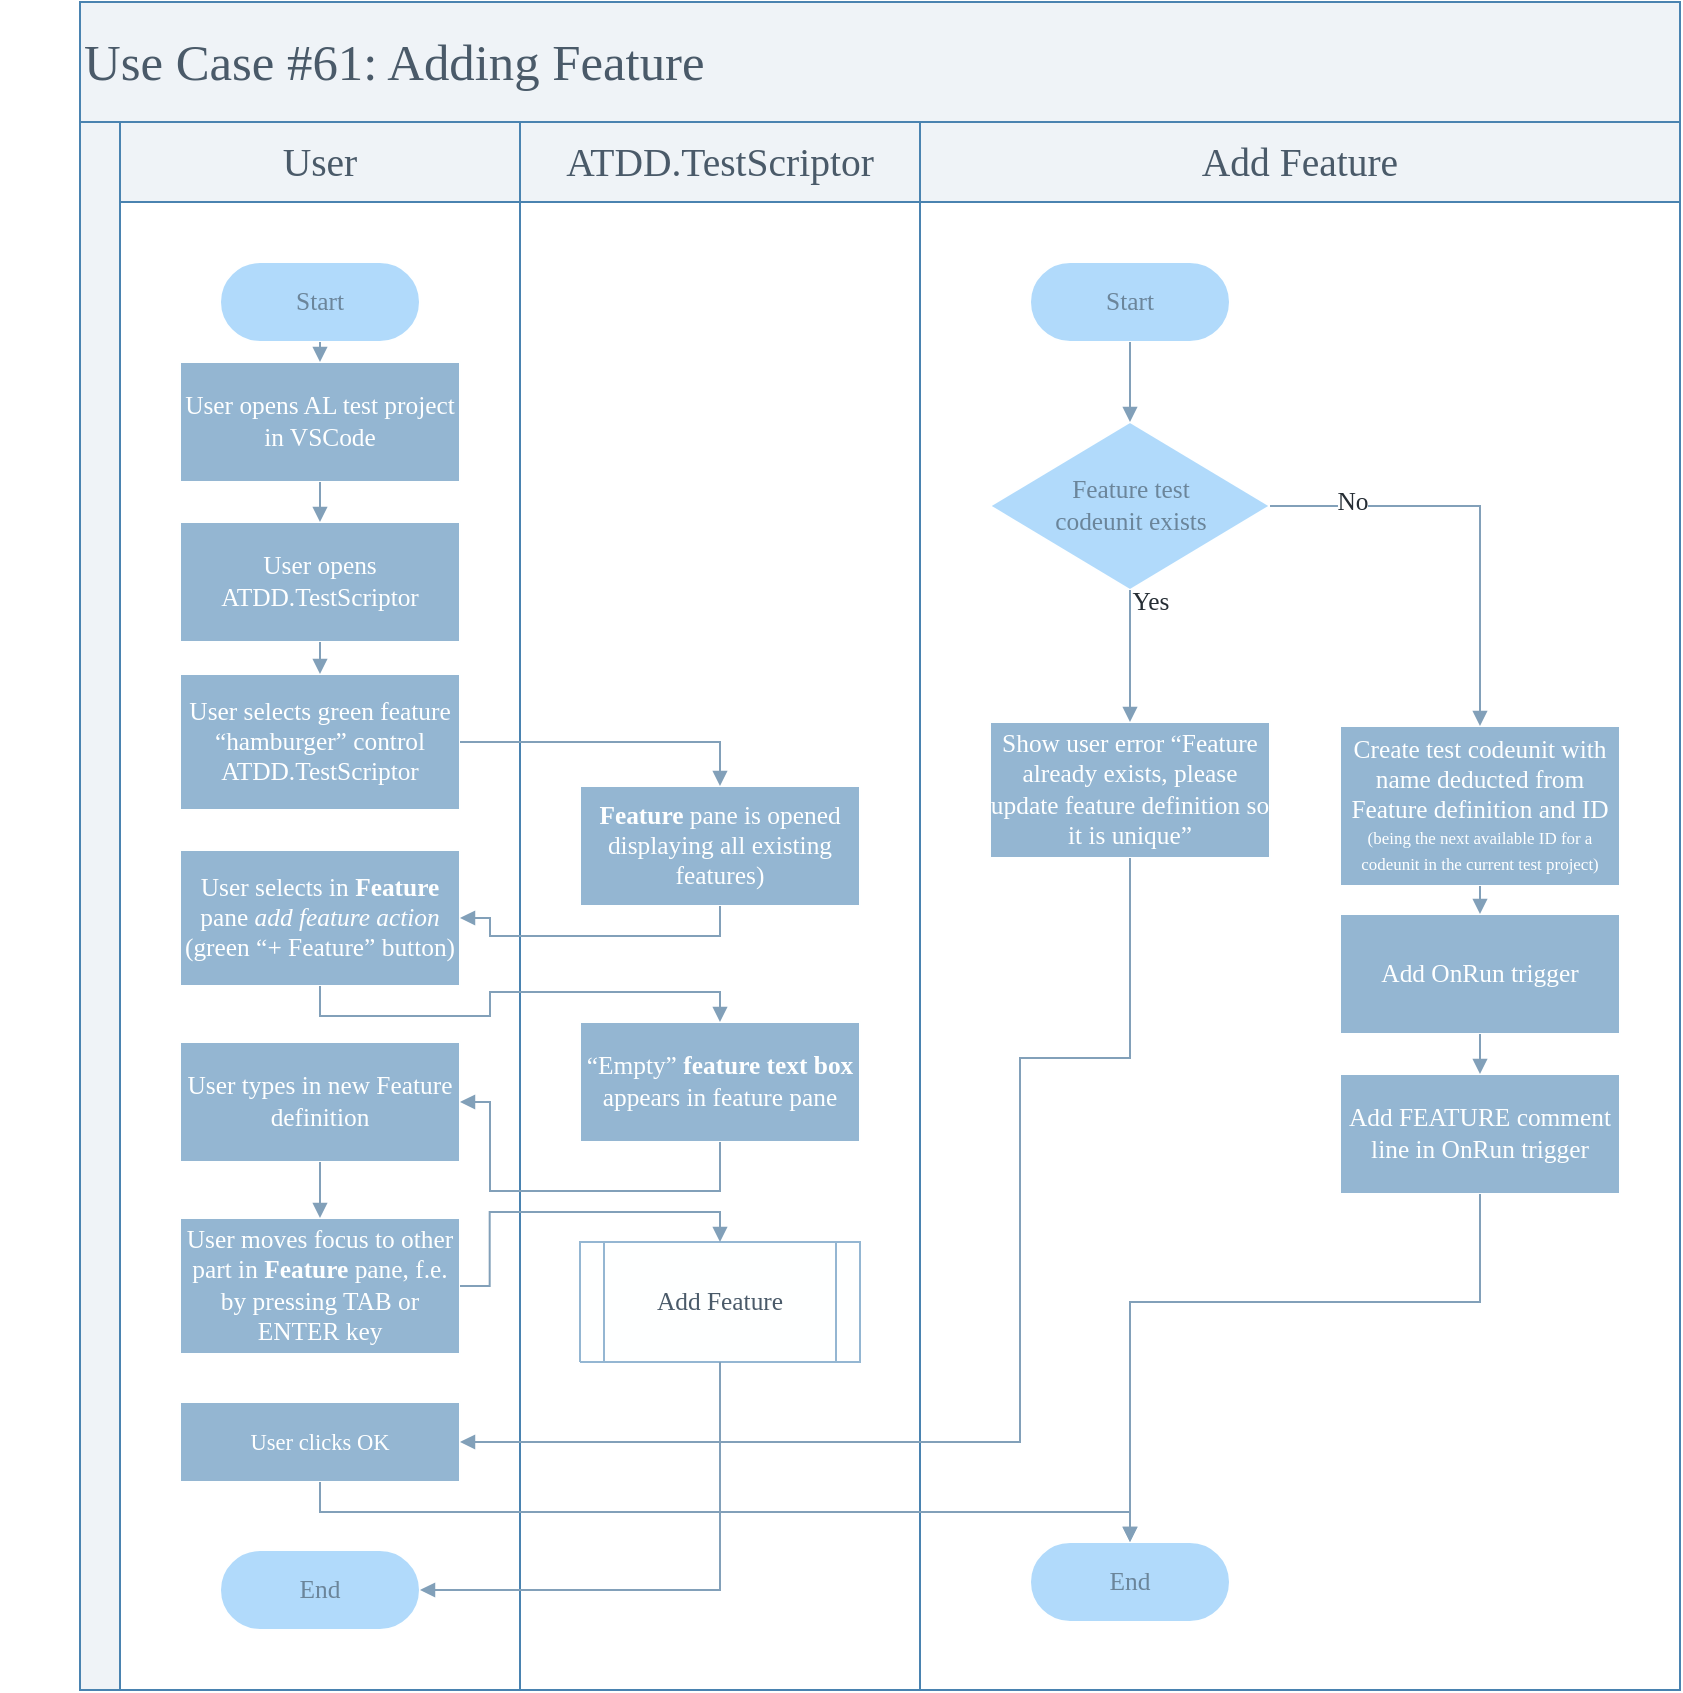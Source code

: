 <mxfile version="20.2.3" type="device"><diagram name="Page-1" id="Page-1"><mxGraphModel dx="1422" dy="865" grid="1" gridSize="10" guides="1" tooltips="1" connect="1" arrows="1" fold="1" page="1" pageScale="1" pageWidth="827" pageHeight="1169" math="0" shadow="0"><root><mxCell id="0"/><mxCell id="1" value="Flowchart" parent="0"/><mxCell id="6tqjxTcz27njOFCvOFQv-57" style="vsdxID=4;fillColor=none;gradientColor=none;strokeColor=none;points=[[0,0.94,0],[0,0.88,0],[0,0.81,0],[0,0.75,0],[0,0.69,0],[0,0.63,0],[0,0.56,0],[0,0.5,0],[0,0.44,0],[0,0.38,0],[0,0.31,0],[0,0.25,0],[0,0.19,0],[0,0.13,0],[0,0.06,0],[1,0.94,0],[1,0.88,0],[1,0.81,0],[1,0.75,0],[1,0.69,0],[1,0.63,0],[1,0.56,0],[1,0.5,0],[1,0.44,0],[1,0.38,0],[1,0.31,0],[1,0.25,0],[1,0.19,0],[1,0.13,0],[1,0.06,0]];labelBackgroundColor=none;rounded=0;html=1;whiteSpace=wrap;" vertex="1" parent="1"><mxGeometry x="60" y="50" width="800" height="844" as="geometry"/></mxCell><mxCell id="6tqjxTcz27njOFCvOFQv-58" style="vsdxID=5;fillColor=#eff3f7;gradientColor=none;fillOpacity=0;shape=stencil(nZBLDoAgDERP0z3SIyjew0SURgSD+Lu9kMZoXLhwN9O+tukAlrNpJg1SzDH4QW/URgNYgZTkjA4UkwJUgGXng+6DX1zLfmoymdXo17xh5zmRJ6Q42BWCfc2oJfdAr+Yv+AP9Cb7OJ3H/2JG1HNGz/84klThPVCc=);strokeColor=#4a83b0;points=[[0.06,1,0],[0.13,1,0],[0.19,1,0],[0.25,1,0],[0.31,1,0],[0.37,1,0],[0.44,1,0],[0.5,1,0],[0.56,1,0],[0.63,1,0],[0.69,1,0],[0.75,1,0],[0.81,1,0],[0.88,1,0],[0.94,1,0],[0.06,0,0],[0.13,0,0],[0.19,0,0],[0.25,0,0],[0.31,0,0],[0.37,0,0],[0.44,0,0],[0.5,0,0],[0.56,0,0],[0.63,0,0],[0.69,0,0],[0.75,0,0],[0.81,0,0],[0.88,0,0],[0.94,0,0]];labelBackgroundColor=none;rounded=0;html=1;whiteSpace=wrap;" vertex="1" parent="6tqjxTcz27njOFCvOFQv-57"><mxGeometry width="800" height="844" as="geometry"/></mxCell><mxCell id="6tqjxTcz27njOFCvOFQv-59" value="&lt;div style=&quot;font-size: 1px&quot;&gt;&lt;font style=&quot;font-size:25.4px;font-family:Calibri;color:#4a5a69;direction:ltr;letter-spacing:0px;line-height:120%;opacity:1&quot;&gt; Use Case #61: Adding Feature&lt;br/&gt;&lt;/font&gt;&lt;/div&gt;" style="verticalAlign=middle;align=left;vsdxID=6;fillColor=#eff3f7;gradientColor=none;shape=stencil(nZBLDoAgDERP0z3SIyjew0SURgSD+Lu9kMZoXLhwN9O+tukAlrNpJg1SzDH4QW/URgNYgZTkjA4UkwJUgGXng+6DX1zLfmoymdXo17xh5zmRJ6Q42BWCfc2oJfdAr+Yv+AP9Cb7OJ3H/2JG1HNGz/84klThPVCc=);strokeColor=#4a83b0;points=[[0.06,1,0],[0.13,1,0],[0.19,1,0],[0.25,1,0],[0.31,1,0],[0.37,1,0],[0.44,1,0],[0.5,1,0],[0.56,1,0],[0.63,1,0],[0.69,1,0],[0.75,1,0],[0.81,1,0],[0.88,1,0],[0.94,1,0],[0.06,0,0],[0.13,0,0],[0.19,0,0],[0.25,0,0],[0.31,0,0],[0.37,0,0],[0.44,0,0],[0.5,0,0],[0.56,0,0],[0.63,0,0],[0.69,0,0],[0.75,0,0],[0.81,0,0],[0.88,0,0],[0.94,0,0]];labelBackgroundColor=none;rounded=0;html=1;whiteSpace=wrap;" vertex="1" parent="6tqjxTcz27njOFCvOFQv-57"><mxGeometry width="800" height="60" as="geometry"/></mxCell><mxCell id="6tqjxTcz27njOFCvOFQv-60" style="vsdxID=7;fillColor=#b1dafb;gradientColor=none;fillOpacity=0;shape=stencil(nZBLDoAgDERP0z3SIyjew0SURgSD+Lu9kMZoXLhwN9N5bdMClrNpJg1SzDH4QW/URgNYgZTkjA4UkwJUgGXng+6DX1zLfmoymdXo1zxh5z6RO6Q42BWCfc2oJfdAr/AX/IH+BF/rk7hv7MjaZ/L+RirxJ1Gd);strokeColor=#feffff;points=[];labelBackgroundColor=none;rounded=0;html=1;whiteSpace=wrap;" vertex="1" parent="1"><mxGeometry x="80" y="110" width="780" height="784" as="geometry"/></mxCell><mxCell id="6tqjxTcz27njOFCvOFQv-61" style="vsdxID=1;fillColor=none;gradientColor=none;strokeColor=none;points=[];labelBackgroundColor=none;rounded=0;html=1;whiteSpace=wrap;" vertex="1" parent="1"><mxGeometry x="80" y="110" width="740" height="784" as="geometry"/></mxCell><mxCell id="6tqjxTcz27njOFCvOFQv-62" style="vsdxID=2;fillColor=#eff3f7;gradientColor=none;fillOpacity=0;shape=stencil(nZBLDoAgDERP0z3SIyjew0SURgSD+Lu9kMZoXLhwN9O+tukAlrNpJg1SzDH4QW/URgNYgZTkjA4UkwJUgGXng+6DX1zLfmoymdXo17xh5zmRJ6Q42BWCfc2oJfdAr+Yv+AP9Cb7OJ3H/2JG1HNGz/84klThPVCc=);strokeColor=#4a83b0;points=[];labelBackgroundColor=none;rounded=0;html=1;whiteSpace=wrap;" vertex="1" parent="6tqjxTcz27njOFCvOFQv-61"><mxGeometry width="200" height="784" as="geometry"/></mxCell><mxCell id="6tqjxTcz27njOFCvOFQv-63" value="&lt;div style=&quot;font-size: 1px&quot;&gt;&lt;font style=&quot;font-size:19.76px;font-family:Calibri;color:#4a5a69;direction:ltr;letter-spacing:0px;line-height:120%;opacity:1&quot;&gt;User&lt;br/&gt;&lt;/font&gt;&lt;/div&gt;" style="verticalAlign=middle;align=center;vsdxID=3;fillColor=#eff3f7;gradientColor=none;shape=stencil(nZBLDoAgDERP0z3SIyjew0SURgSD+Lu9kMZoXLhwN9O+tukAlrNpJg1SzDH4QW/URgNYgZTkjA4UkwJUgGXng+6DX1zLfmoymdXo17xh5zmRJ6Q42BWCfc2oJfdAr+Yv+AP9Cb7OJ3H/2JG1HNGz/84klThPVCc=);strokeColor=#4a83b0;points=[];labelBackgroundColor=none;rounded=0;html=1;whiteSpace=wrap;" vertex="1" parent="6tqjxTcz27njOFCvOFQv-61"><mxGeometry width="200" height="40" as="geometry"/></mxCell><mxCell id="6tqjxTcz27njOFCvOFQv-64" style="vsdxID=9;fillColor=none;gradientColor=none;strokeColor=none;points=[];labelBackgroundColor=none;rounded=0;html=1;whiteSpace=wrap;" vertex="1" parent="6tqjxTcz27njOFCvOFQv-61"><mxGeometry x="-60" width="800" height="744" as="geometry"/></mxCell><mxCell id="6tqjxTcz27njOFCvOFQv-65" value="&lt;div style=&quot;font-size: 1px&quot;&gt;&lt;/div&gt;" style="verticalAlign=middle;align=center;vsdxID=10;rotation=90;fillColor=none;gradientColor=none;fillOpacity=0;strokeColor=none;spacingTop=-1;spacingBottom=-1;spacingLeft=-1;spacingRight=-1;points=[];labelBackgroundColor=none;rounded=0;html=1;whiteSpace=wrap;" vertex="1" parent="6tqjxTcz27njOFCvOFQv-64"><mxGeometry x="28" y="-28" width="744" height="800" as="geometry"/></mxCell><mxCell id="6tqjxTcz27njOFCvOFQv-66" value="&lt;div style=&quot;font-size: 1px&quot;&gt;&lt;font style=&quot;font-size:19.76px;font-family:Calibri;color:#6b859a;direction:ltr;letter-spacing:0px;line-height:120%;opacity:1&quot;&gt; &lt;br/&gt;&lt;/font&gt;&lt;/div&gt;" style="verticalAlign=middle;align=left;vsdxID=11;rotation=270;fillColor=#eff3f7;gradientColor=none;shape=stencil(nZBLDoAgDERP0z3SIyjew0SURgSD+Lu9kMZoXLhwN9O+tukAlrNpJg1SzDH4QW/URgNYgZTkjA4UkwJUgGXng+6DX1zLfmoymdXo17xh5zmRJ6Q42BWCfc2oJfdAr+Yv+AP9Cb7OJ3H/2JG1HNGz/84klThPVCc=);strokeColor=#4a83b0;spacingTop=-1;spacingBottom=-1;spacingLeft=-1;spacingRight=-1;points=[];labelBackgroundColor=none;rounded=0;html=1;whiteSpace=wrap;" vertex="1" parent="6tqjxTcz27njOFCvOFQv-64"><mxGeometry x="-342" y="382" width="784" height="20" as="geometry"/></mxCell><mxCell id="6tqjxTcz27njOFCvOFQv-67" style="vsdxID=14;fillColor=none;gradientColor=none;strokeColor=none;points=[];labelBackgroundColor=none;rounded=0;html=1;whiteSpace=wrap;" vertex="1" parent="1"><mxGeometry x="280" y="110" width="200" height="784" as="geometry"/></mxCell><mxCell id="6tqjxTcz27njOFCvOFQv-68" style="vsdxID=15;fillColor=#eff3f7;gradientColor=none;fillOpacity=0;shape=stencil(nZBLDoAgDERP0z3SIyjew0SURgSD+Lu9kMZoXLhwN9O+tukAlrNpJg1SzDH4QW/URgNYgZTkjA4UkwJUgGXng+6DX1zLfmoymdXo17xh5zmRJ6Q42BWCfc2oJfdAr+Yv+AP9Cb7OJ3H/2JG1HNGz/84klThPVCc=);strokeColor=#4a83b0;points=[];labelBackgroundColor=none;rounded=0;html=1;whiteSpace=wrap;" vertex="1" parent="6tqjxTcz27njOFCvOFQv-67"><mxGeometry width="200" height="784" as="geometry"/></mxCell><mxCell id="6tqjxTcz27njOFCvOFQv-69" value="&lt;div style=&quot;font-size: 1px&quot;&gt;&lt;font style=&quot;font-size:19.76px;font-family:Calibri;color:#4a5a69;direction:ltr;letter-spacing:0px;line-height:120%;opacity:1&quot;&gt;ATDD.TestScriptor&lt;br/&gt;&lt;/font&gt;&lt;/div&gt;" style="verticalAlign=middle;align=center;vsdxID=16;fillColor=#eff3f7;gradientColor=none;shape=stencil(nZBLDoAgDERP0z3SIyjew0SURgSD+Lu9kMZoXLhwN9O+tukAlrNpJg1SzDH4QW/URgNYgZTkjA4UkwJUgGXng+6DX1zLfmoymdXo17xh5zmRJ6Q42BWCfc2oJfdAr+Yv+AP9Cb7OJ3H/2JG1HNGz/84klThPVCc=);strokeColor=#4a83b0;points=[];labelBackgroundColor=none;rounded=0;html=1;whiteSpace=wrap;" vertex="1" parent="6tqjxTcz27njOFCvOFQv-67"><mxGeometry width="200" height="40" as="geometry"/></mxCell><mxCell id="6tqjxTcz27njOFCvOFQv-70" style="vsdxID=54;fillColor=none;gradientColor=none;strokeColor=none;points=[];labelBackgroundColor=none;rounded=0;html=1;whiteSpace=wrap;" vertex="1" parent="1"><mxGeometry x="480" y="110" width="380" height="784" as="geometry"/></mxCell><mxCell id="6tqjxTcz27njOFCvOFQv-71" style="vsdxID=55;fillColor=#eff3f7;gradientColor=none;fillOpacity=0;shape=stencil(nZBLDoAgDERP0z3SIyjew0SURgSD+Lu9kMZoXLhwN9O+tukAlrNpJg1SzDH4QW/URgNYgZTkjA4UkwJUgGXng+6DX1zLfmoymdXo17xh5zmRJ6Q42BWCfc2oJfdAr+Yv+AP9Cb7OJ3H/2JG1HNGz/84klThPVCc=);strokeColor=#4a83b0;points=[];labelBackgroundColor=none;rounded=0;html=1;whiteSpace=wrap;" vertex="1" parent="6tqjxTcz27njOFCvOFQv-70"><mxGeometry width="380" height="784" as="geometry"/></mxCell><mxCell id="6tqjxTcz27njOFCvOFQv-72" value="&lt;div style=&quot;font-size: 1px&quot;&gt;&lt;font style=&quot;font-size:19.76px;font-family:Calibri;color:#4a5a69;direction:ltr;letter-spacing:0px;line-height:120%;opacity:1&quot;&gt;Add Feature&lt;br/&gt;&lt;/font&gt;&lt;/div&gt;" style="verticalAlign=middle;align=center;vsdxID=56;fillColor=#eff3f7;gradientColor=none;shape=stencil(nZBLDoAgDERP0z3SIyjew0SURgSD+Lu9kMZoXLhwN9O+tukAlrNpJg1SzDH4QW/URgNYgZTkjA4UkwJUgGXng+6DX1zLfmoymdXo17xh5zmRJ6Q42BWCfc2oJfdAr+Yv+AP9Cb7OJ3H/2JG1HNGz/84klThPVCc=);strokeColor=#4a83b0;points=[];labelBackgroundColor=none;rounded=0;html=1;whiteSpace=wrap;" vertex="1" parent="6tqjxTcz27njOFCvOFQv-70"><mxGeometry width="380" height="40" as="geometry"/></mxCell><mxCell id="6tqjxTcz27njOFCvOFQv-73" style="vsdxID=8;fillColor=#b1dafb;gradientColor=none;shape=stencil(nZBLDoAgDERP0z3SIyDew0QUooJB/N1eSGM0LFywm2lf23QAxarbRQFna/BuVIfpggasgXNjtfImRAUoAUXvvBq822xHfmkTmdTs9rThpDmWJji7yFWMfEPoZOwHfZpF8A9aCGbno3h/jCYPIJYoPJQ3);strokeColor=#feffff;points=[];labelBackgroundColor=none;rounded=0;html=1;whiteSpace=wrap;" vertex="1" parent="1"><mxGeometry x="60" y="150" width="800" height="744" as="geometry"/></mxCell><UserObject label="&lt;div style=&quot;font-size: 1px&quot;&gt;&lt;font style=&quot;font-size:12.7px;font-family:Calibri;color:#6b859a;direction:ltr;letter-spacing:0px;line-height:120%;opacity:1&quot;&gt;Start&lt;br/&gt;&lt;/font&gt;&lt;/div&gt;" Function="User" id="6tqjxTcz27njOFCvOFQv-74"><mxCell style="verticalAlign=middle;align=center;vsdxID=12;fillColor=#b1dafb;gradientColor=none;shape=stencil(tVLLDsIgEPwajiQIMfFe638Qu22JCM2Ctv69kK0Rm9qDibeZndkXC1NV6PUATIoQ0V9gNE3smToyKY3rAU1MiKmaqar1CB36m2uIDzo7M7r6e64wUZ4UOUWKB9GdIH4irzWu8B42vRrPScNFXZzN+5mvl3qJXE8mcPRRR+Pdh2Y1dsBTE95a3c0TkBRGgKEIb6wg1/r+ssCXd/vLCgm8z9caa+n6pb48dwrRV1H1Ew==);strokeColor=#feffff;spacingTop=-1;spacingBottom=-1;spacingLeft=-1;spacingRight=-1;points=[[0.5,1,0],[0.5,0,0],[0,0.5,0],[1,0.5,0]];labelBackgroundColor=none;rounded=0;html=1;whiteSpace=wrap;" vertex="1" parent="1"><mxGeometry x="130" y="180" width="100" height="40" as="geometry"/></mxCell></UserObject><UserObject label="&lt;div style=&quot;font-size: 1px&quot;&gt;&lt;font style=&quot;font-size:12.7px;font-family:Calibri;color:#6b859a;direction:ltr;letter-spacing:0px;line-height:120%;opacity:1&quot;&gt;End&lt;br/&gt;&lt;/font&gt;&lt;/div&gt;" Function="User" id="6tqjxTcz27njOFCvOFQv-75"><mxCell style="verticalAlign=middle;align=center;vsdxID=13;fillColor=#b1dafb;gradientColor=none;shape=stencil(tVLLDsIgEPwajiQIMfFe638Qu22JCM2Ctv69kK0Rm9qDibeZndkXC1NV6PUATIoQ0V9gNE3smToyKY3rAU1MiKmaqar1CB36m2uIDzo7M7r6e64wUZ4UOUWKB9GdIH4irzWu8B42vRrPScNFXZzN+5mvl3qJXE8mcPRRR+Pdh2Y1dsBTE95a3c0TkBRGgKEIb6wg1/r+ssCXd/vLCgm8z9caa+n6pb48dwrRV1H1Ew==);strokeColor=#feffff;spacingTop=-1;spacingBottom=-1;spacingLeft=-1;spacingRight=-1;points=[[0.5,1,0],[0.5,0,0],[0,0.5,0],[1,0.5,0]];labelBackgroundColor=none;rounded=0;html=1;whiteSpace=wrap;" vertex="1" parent="1"><mxGeometry x="130" y="824" width="100" height="40" as="geometry"/></mxCell></UserObject><UserObject label="&lt;div style=&quot;font-size: 1px&quot;&gt;&lt;font style=&quot;font-size:12.7px;font-family:Calibri;color:#feffff;direction:ltr;letter-spacing:0px;line-height:120%;opacity:1&quot;&gt;User opens AL test project in VSCode&lt;br/&gt;&lt;/font&gt;&lt;/div&gt;" Function="User" id="6tqjxTcz27njOFCvOFQv-76"><mxCell style="verticalAlign=middle;align=center;vsdxID=18;fillColor=#94b6d2;gradientColor=none;shape=stencil(nZBLDoAgDERP0z3SIyjew0SURgSD+Lu9kMZoXLhwN9O+tukAlrNpJg1SzDH4QW/URgNYgZTkjA4UkwJUgGXng+6DX1zLfmoymdXo17xh5zmRJ6Q42BWCfc2oJfdAr+Yv+AP9Cb7OJ3H/2JG1HNGz/84klThPVCc=);strokeColor=#feffff;spacingTop=-1;spacingBottom=-1;spacingLeft=-1;spacingRight=-1;points=[[0,0.5,0],[1,0.5,0],[0.5,1,0],[0.5,0,0]];labelBackgroundColor=none;rounded=0;html=1;whiteSpace=wrap;" vertex="1" parent="1"><mxGeometry x="110" y="230" width="140" height="60" as="geometry"/></mxCell></UserObject><UserObject label="&lt;div style=&quot;font-size: 1px&quot;&gt;&lt;font style=&quot;font-size:12.7px;font-family:Calibri;color:#feffff;direction:ltr;letter-spacing:0px;line-height:120%;opacity:1&quot;&gt;User opens ATDD.TestScriptor&lt;/font&gt;&lt;font style=&quot;font-size:12.7px;font-family:Themed;color:#feffff;direction:ltr;letter-spacing:0px;line-height:120%;opacity:1&quot;&gt;&lt;br/&gt;&lt;/font&gt;&lt;/div&gt;" Function="User" id="6tqjxTcz27njOFCvOFQv-77"><mxCell style="verticalAlign=middle;align=center;vsdxID=20;fillColor=#94b6d2;gradientColor=none;shape=stencil(nZBLDoAgDERP0z3SIyjew0SURgSD+Lu9kMZoXLhwN9O+tukAlrNpJg1SzDH4QW/URgNYgZTkjA4UkwJUgGXng+6DX1zLfmoymdXo17xh5zmRJ6Q42BWCfc2oJfdAr+Yv+AP9Cb7OJ3H/2JG1HNGz/84klThPVCc=);strokeColor=#feffff;spacingTop=-1;spacingBottom=-1;spacingLeft=-1;spacingRight=-1;points=[[0,0.5,0],[1,0.5,0],[0.5,1,0],[0.5,0,0]];labelBackgroundColor=none;rounded=0;html=1;whiteSpace=wrap;" vertex="1" parent="1"><mxGeometry x="110" y="310" width="140" height="60" as="geometry"/></mxCell></UserObject><UserObject label="&lt;div style=&quot;font-size: 1px&quot;&gt;&lt;font style=&quot;font-size:12.7px;font-family:Calibri;color:#feffff;direction:ltr;letter-spacing:0px;line-height:120%;opacity:1&quot;&gt;User selects green feature “hamburger” control ATDD.TestScriptor&lt;br/&gt;&lt;/font&gt;&lt;/div&gt;" Function="User" id="6tqjxTcz27njOFCvOFQv-78"><mxCell style="verticalAlign=middle;align=center;vsdxID=22;fillColor=#94b6d2;gradientColor=none;shape=stencil(nZBLDoAgDERP0z3SIyjew0SURgSD+Lu9kMZoXLhwN9O+tukAlrNpJg1SzDH4QW/URgNYgZTkjA4UkwJUgGXng+6DX1zLfmoymdXo17xh5zmRJ6Q42BWCfc2oJfdAr+Yv+AP9Cb7OJ3H/2JG1HNGz/84klThPVCc=);strokeColor=#feffff;spacingTop=-1;spacingBottom=-1;spacingLeft=-1;spacingRight=-1;points=[[1,0.5,0],[0.5,0.5,0],[0.5,0,0]];labelBackgroundColor=none;rounded=0;html=1;whiteSpace=wrap;" vertex="1" parent="1"><mxGeometry x="110" y="386" width="140" height="68" as="geometry"/></mxCell></UserObject><UserObject label="&lt;div style=&quot;font-size: 1px&quot;&gt;&lt;font style=&quot;font-size:12.7px;font-family:Calibri;color:#feffff;direction:ltr;letter-spacing:0px;line-height:120%;opacity:1&quot;&gt;&lt;b&gt;Feature &lt;/b&gt;&lt;/font&gt;&lt;font style=&quot;font-size:12.7px;font-family:Themed;color:#feffff;direction:ltr;letter-spacing:0px;line-height:120%;opacity:1&quot;&gt;pane is opened displaying all existing features)&lt;br/&gt;&lt;/font&gt;&lt;/div&gt;" Function="ATDD.TestScriptor" id="6tqjxTcz27njOFCvOFQv-79"><mxCell style="verticalAlign=middle;align=center;vsdxID=28;fillColor=#94b6d2;gradientColor=none;shape=stencil(nZBLDoAgDERP0z3SIyjew0SURgSD+Lu9kMZoXLhwN9O+tukAlrNpJg1SzDH4QW/URgNYgZTkjA4UkwJUgGXng+6DX1zLfmoymdXo17xh5zmRJ6Q42BWCfc2oJfdAr+Yv+AP9Cb7OJ3H/2JG1HNGz/84klThPVCc=);strokeColor=#feffff;spacingTop=-1;spacingBottom=-1;spacingLeft=-1;spacingRight=-1;points=[[0,0.5,0],[1,0.5,0],[0.5,1,0],[0.5,0,0]];labelBackgroundColor=none;rounded=0;html=1;whiteSpace=wrap;" vertex="1" parent="1"><mxGeometry x="310" y="442" width="140" height="60" as="geometry"/></mxCell></UserObject><UserObject label="&lt;div style=&quot;font-size: 1px&quot;&gt;&lt;p style=&quot;align:center;margin-left:0;margin-right:0;margin-top:0px;margin-bottom:0px;text-indent:0;valign:middle;direction:ltr;&quot;&gt;&lt;font style=&quot;font-size:12.7px;font-family:Calibri;color:#feffff;direction:ltr;letter-spacing:0px;line-height:120%;opacity:1&quot;&gt;User selects in &lt;/font&gt;&lt;font style=&quot;font-size:12.7px;font-family:Themed;color:#feffff;direction:ltr;letter-spacing:0px;line-height:120%;opacity:1&quot;&gt;&lt;b&gt;Feature &lt;/b&gt;&lt;/font&gt;&lt;font style=&quot;font-size:12.7px;font-family:Themed;color:#feffff;direction:ltr;letter-spacing:0px;line-height:120%;opacity:1&quot;&gt;p&lt;/font&gt;&lt;font style=&quot;font-size:12.7px;font-family:Themed;color:#feffff;direction:ltr;letter-spacing:0px;line-height:120%;opacity:1&quot;&gt;ane &lt;/font&gt;&lt;font style=&quot;font-size:12.7px;font-family:Themed;color:#feffff;direction:ltr;letter-spacing:0px;line-height:120%;opacity:1&quot;&gt;&lt;i&gt;add feature action&lt;/i&gt;&lt;/font&gt;&lt;font style=&quot;font-size:12.7px;font-family:Themed;color:#feffff;direction:ltr;letter-spacing:0px;line-height:120%;opacity:1&quot;&gt; (green “+ Feature” button)&lt;br/&gt;&lt;/font&gt;&lt;/p&gt;&lt;/div&gt;" Function="User" id="6tqjxTcz27njOFCvOFQv-80"><mxCell style="verticalAlign=middle;align=center;vsdxID=30;fillColor=#94b6d2;gradientColor=none;shape=stencil(nZBLDoAgDERP0z3SIyjew0SURgSD+Lu9kMZoXLhwN9O+tukAlrNpJg1SzDH4QW/URgNYgZTkjA4UkwJUgGXng+6DX1zLfmoymdXo17xh5zmRJ6Q42BWCfc2oJfdAr+Yv+AP9Cb7OJ3H/2JG1HNGz/84klThPVCc=);strokeColor=#feffff;spacingTop=-1;spacingBottom=-1;spacingLeft=-1;spacingRight=-1;points=[[1,0.5,0],[0.5,0.5,0],[0.5,0,0]];labelBackgroundColor=none;rounded=0;html=1;whiteSpace=wrap;" vertex="1" parent="1"><mxGeometry x="110" y="474" width="140" height="68" as="geometry"/></mxCell></UserObject><UserObject label="&lt;div style=&quot;font-size: 1px&quot;&gt;&lt;font style=&quot;font-size:12.7px;font-family:Calibri;color:#feffff;direction:ltr;letter-spacing:0px;line-height:120%;opacity:1&quot;&gt;User types in new Feature definition&lt;br/&gt;&lt;/font&gt;&lt;/div&gt;" Function="User" id="6tqjxTcz27njOFCvOFQv-81"><mxCell style="verticalAlign=middle;align=center;vsdxID=32;fillColor=#94b6d2;gradientColor=none;shape=stencil(nZBLDoAgDERP0z3SIyjew0SURgSD+Lu9kMZoXLhwN9O+tukAlrNpJg1SzDH4QW/URgNYgZTkjA4UkwJUgGXng+6DX1zLfmoymdXo17xh5zmRJ6Q42BWCfc2oJfdAr+Yv+AP9Cb7OJ3H/2JG1HNGz/84klThPVCc=);strokeColor=#feffff;spacingTop=-1;spacingBottom=-1;spacingLeft=-1;spacingRight=-1;points=[[0,0.5,0],[1,0.5,0],[0.5,1,0],[0.5,0,0]];labelBackgroundColor=none;rounded=0;html=1;whiteSpace=wrap;" vertex="1" parent="1"><mxGeometry x="110" y="570" width="140" height="60" as="geometry"/></mxCell></UserObject><UserObject label="&lt;div style=&quot;font-size: 1px&quot;&gt;&lt;font style=&quot;font-size:12.7px;font-family:Calibri;color:#feffff;direction:ltr;letter-spacing:0px;line-height:120%;opacity:1&quot;&gt;User moves focus to other part in &lt;/font&gt;&lt;font style=&quot;font-size:12.7px;font-family:Themed;color:#feffff;direction:ltr;letter-spacing:0px;line-height:120%;opacity:1&quot;&gt;&lt;b&gt;Feature &lt;/b&gt;&lt;/font&gt;&lt;font style=&quot;font-size:12.7px;font-family:Themed;color:#feffff;direction:ltr;letter-spacing:0px;line-height:120%;opacity:1&quot;&gt;pane, f.e. by pressing TAB or ENTER key&lt;br/&gt;&lt;/font&gt;&lt;/div&gt;" Function="User" id="6tqjxTcz27njOFCvOFQv-82"><mxCell style="verticalAlign=middle;align=center;vsdxID=34;fillColor=#94b6d2;gradientColor=none;shape=stencil(nZBLDoAgDERP0z3SIyjew0SURgSD+Lu9kMZoXLhwN9O+tukAlrNpJg1SzDH4QW/URgNYgZTkjA4UkwJUgGXng+6DX1zLfmoymdXo17xh5zmRJ6Q42BWCfc2oJfdAr+Yv+AP9Cb7OJ3H/2JG1HNGz/84klThPVCc=);strokeColor=#feffff;spacingTop=-1;spacingBottom=-1;spacingLeft=-1;spacingRight=-1;points=[[1,0.5,0],[0.5,0.5,0],[0.5,0,0]];labelBackgroundColor=none;rounded=0;html=1;whiteSpace=wrap;" vertex="1" parent="1"><mxGeometry x="110" y="658" width="140" height="68" as="geometry"/></mxCell></UserObject><UserObject label="&lt;div style=&quot;font-size: 1px&quot;&gt;&lt;font style=&quot;font-size:12.7px;font-family:Calibri;color:#4a5a69;direction:ltr;letter-spacing:0px;line-height:120%;opacity:1&quot;&gt;Add Feature&lt;/font&gt;&lt;font style=&quot;font-size:8.47px;font-family:Themed;color:#6b859a;direction:ltr;letter-spacing:0px;line-height:120%;opacity:1&quot;&gt;&lt;br/&gt;&lt;/font&gt;&lt;/div&gt;" Function="ATDD.TestScriptor" id="6tqjxTcz27njOFCvOFQv-83"><mxCell style="verticalAlign=middle;align=center;vsdxID=40;fillColor=#feffff;gradientColor=none;shape=stencil(UzV2Ls5ILEhVNTIoLinKz04tz0wpyVA1dlE1MsrMy0gtyiwBslSNXVWNndPyi1LTi/JL81Ig/IJEkEoQKze/DGRCBUSfAUiHkUElhGdoAOG7QZTmZOYhKYVJkqUYj1IyFaJZD2Qg/JiWmZMDCSK4PK4AsNAzNSfeWxiqUdSimmxpqGdiTLzRmMpx+w/Nb0AGenwDhSBpxdgVAA==);strokeColor=#94b6d2;spacingTop=-1;spacingBottom=-1;spacingLeft=-1;spacingRight=-1;points=[[0,0.5,0],[1,0.5,0],[0.5,1,0],[0.5,0,0]];labelBackgroundColor=none;rounded=0;html=1;whiteSpace=wrap;" vertex="1" parent="1"><mxGeometry x="310" y="670" width="140" height="60" as="geometry"/></mxCell></UserObject><UserObject label="&lt;div style=&quot;font-size: 1px&quot;&gt;&lt;font style=&quot;font-size:12.7px;font-family:Calibri;color:#6b859a;direction:ltr;letter-spacing:0px;line-height:120%;opacity:1&quot;&gt;Start&lt;br/&gt;&lt;/font&gt;&lt;/div&gt;" Function="Add Feature" id="6tqjxTcz27njOFCvOFQv-84"><mxCell style="verticalAlign=middle;align=center;vsdxID=57;fillColor=#b1dafb;gradientColor=none;shape=stencil(tVLLDsIgEPwajiQIMfFe638Qu22JCM2Ctv69kK0Rm9qDibeZndkXC1NV6PUATIoQ0V9gNE3smToyKY3rAU1MiKmaqar1CB36m2uIDzo7M7r6e64wUZ4UOUWKB9GdIH4irzWu8B42vRrPScNFXZzN+5mvl3qJXE8mcPRRR+Pdh2Y1dsBTE95a3c0TkBRGgKEIb6wg1/r+ssCXd/vLCgm8z9caa+n6pb48dwrRV1H1Ew==);strokeColor=#feffff;spacingTop=-1;spacingBottom=-1;spacingLeft=-1;spacingRight=-1;points=[[0.5,1,0],[0.5,0,0],[0,0.5,0],[1,0.5,0]];labelBackgroundColor=none;rounded=0;html=1;whiteSpace=wrap;" vertex="1" parent="1"><mxGeometry x="535" y="180" width="100" height="40" as="geometry"/></mxCell></UserObject><UserObject label="&lt;div style=&quot;font-size: 1px&quot;&gt;&lt;font style=&quot;font-size:12.7px;font-family:Calibri;color:#6b859a;direction:ltr;letter-spacing:0px;line-height:120%;opacity:1&quot;&gt;End&lt;br/&gt;&lt;/font&gt;&lt;/div&gt;" Function="Add Feature" id="6tqjxTcz27njOFCvOFQv-85"><mxCell style="verticalAlign=middle;align=center;vsdxID=104;fillColor=#b1dafb;gradientColor=none;shape=stencil(tVLLDsIgEPwajiQIMfFe638Qu22JCM2Ctv69kK0Rm9qDibeZndkXC1NV6PUATIoQ0V9gNE3smToyKY3rAU1MiKmaqar1CB36m2uIDzo7M7r6e64wUZ4UOUWKB9GdIH4irzWu8B42vRrPScNFXZzN+5mvl3qJXE8mcPRRR+Pdh2Y1dsBTE95a3c0TkBRGgKEIb6wg1/r+ssCXd/vLCgm8z9caa+n6pb48dwrRV1H1Ew==);strokeColor=#feffff;spacingTop=-1;spacingBottom=-1;spacingLeft=-1;spacingRight=-1;points=[[0.5,1,0],[0.5,0,0],[0,0.5,0],[1,0.5,0]];labelBackgroundColor=none;rounded=0;html=1;whiteSpace=wrap;" vertex="1" parent="1"><mxGeometry x="535" y="820" width="100" height="40" as="geometry"/></mxCell></UserObject><UserObject label="" Function="Add Feature" id="6tqjxTcz27njOFCvOFQv-86"><mxCell style="vsdxID=112;fillColor=#b1dafb;gradientColor=none;shape=stencil(UzV2Ls5ILEhVNTIoLinKz04tz0wpyVA1dlE1MsrMy0gtyiwBslSNXVWNndPyi1LTi/JL81Ig/IJEkEoQKze/DGRCBUSfAUiHkUElhGcK4bpBVOZk5iGpNEVVikeloQHZpsK0YlWLz1QgA+HFtMycHEgIIcujBwlQCBKcxq4A);strokeColor=#feffff;spacingTop=-1;spacingBottom=-1;spacingLeft=-1;spacingRight=-1;points=[[1,0.5,0],[0.5,0,0],[0.5,0,0]];labelBackgroundColor=none;rounded=0;html=1;whiteSpace=wrap;" vertex="1" parent="1"><mxGeometry x="515" y="260" width="140" height="84" as="geometry"/></mxCell></UserObject><mxCell id="6tqjxTcz27njOFCvOFQv-87" value="&lt;div style=&quot;font-size: 1px&quot;&gt;&lt;font style=&quot;font-size:12.7px;font-family:Calibri;color:#6b859a;direction:ltr;letter-spacing:0px;line-height:120%;opacity:1&quot;&gt;Feature test&lt;br/&gt;codeunit exists&lt;br/&gt;&lt;/font&gt;&lt;/div&gt;" style="text;vsdxID=112;fillColor=none;gradientColor=none;strokeColor=none;spacingTop=-1;spacingBottom=-1;spacingLeft=-1;spacingRight=-1;points=[[1,0.5,0],[0.5,0,0],[0.5,0,0]];labelBackgroundColor=none;rounded=0;html=1;whiteSpace=wrap;verticalAlign=middle;align=center;;html=1;" vertex="1" parent="6tqjxTcz27njOFCvOFQv-86"><mxGeometry x="11.67" y="10.5" width="116.67" height="63" as="geometry"/></mxCell><UserObject label="&lt;div style=&quot;font-size: 1px&quot;&gt;&lt;font style=&quot;font-size:12.7px;font-family:Calibri;color:#feffff;direction:ltr;letter-spacing:0px;line-height:120%;opacity:1&quot;&gt;Create test codeunit with name deducted from Feature definition and ID &lt;/font&gt;&lt;font style=&quot;font-size:12.7px;font-family:Themed;color:#feffff;direction:ltr;letter-spacing:0px;line-height:120%;opacity:1&quot;&gt; &lt;/font&gt;&lt;font style=&quot;font-size:8.47px;font-family:Themed;color:#feffff;direction:ltr;letter-spacing:0px;line-height:120%;opacity:1&quot;&gt;(being the next available ID for a codeunit in the current test project)&lt;/font&gt;&lt;font style=&quot;font-size:12.7px;font-family:Themed;color:#feffff;direction:ltr;letter-spacing:0px;line-height:120%;opacity:1&quot;&gt;&lt;br/&gt;&lt;/font&gt;&lt;/div&gt;" Function="Add Feature" id="6tqjxTcz27njOFCvOFQv-88"><mxCell style="verticalAlign=middle;align=center;vsdxID=115;fillColor=#94b6d2;gradientColor=none;shape=stencil(nZBLDoAgDERP0z3SIyjew0SURgSD+Lu9kMZoXLhwN9O+tukAlrNpJg1SzDH4QW/URgNYgZTkjA4UkwJUgGXng+6DX1zLfmoymdXo17xh5zmRJ6Q42BWCfc2oJfdAr+Yv+AP9Cb7OJ3H/2JG1HNGz/84klThPVCc=);strokeColor=#feffff;spacingTop=-1;spacingBottom=-1;spacingLeft=-1;spacingRight=-1;points=[[1,0.5,0],[0.5,0.5,0],[0.5,0,0]];labelBackgroundColor=none;rounded=0;html=1;whiteSpace=wrap;" vertex="1" parent="1"><mxGeometry x="690" y="412" width="140" height="80" as="geometry"/></mxCell></UserObject><UserObject label="&lt;div style=&quot;font-size: 1px&quot;&gt;&lt;font style=&quot;font-size:12.7px;font-family:Calibri;color:#feffff;direction:ltr;letter-spacing:0px;line-height:120%;opacity:1&quot;&gt;“Empty” &lt;/font&gt;&lt;font style=&quot;font-size:12.7px;font-family:Themed;color:#feffff;direction:ltr;letter-spacing:0px;line-height:120%;opacity:1&quot;&gt;&lt;b&gt;feature text box &lt;/b&gt;&lt;/font&gt;&lt;font style=&quot;font-size:12.7px;font-family:Themed;color:#feffff;direction:ltr;letter-spacing:0px;line-height:120%;opacity:1&quot;&gt;appears in feature pane&lt;br/&gt;&lt;/font&gt;&lt;/div&gt;" Function="ATDD.TestScriptor" id="6tqjxTcz27njOFCvOFQv-89"><mxCell style="verticalAlign=middle;align=center;vsdxID=121;fillColor=#94b6d2;gradientColor=none;shape=stencil(nZBLDoAgDERP0z3SIyjew0SURgSD+Lu9kMZoXLhwN9O+tukAlrNpJg1SzDH4QW/URgNYgZTkjA4UkwJUgGXng+6DX1zLfmoymdXo17xh5zmRJ6Q42BWCfc2oJfdAr+Yv+AP9Cb7OJ3H/2JG1HNGz/84klThPVCc=);strokeColor=#feffff;spacingTop=-1;spacingBottom=-1;spacingLeft=-1;spacingRight=-1;points=[[0,0.5,0],[1,0.5,0],[0.5,1,0],[0.5,0,0]];labelBackgroundColor=none;rounded=0;html=1;whiteSpace=wrap;" vertex="1" parent="1"><mxGeometry x="310" y="560" width="140" height="60" as="geometry"/></mxCell></UserObject><UserObject label="&lt;div style=&quot;font-size: 1px&quot;&gt;&lt;font style=&quot;font-size:12.7px;font-family:Calibri;color:#feffff;direction:ltr;letter-spacing:0px;line-height:120%;opacity:1&quot;&gt;Show user error “Feature already exists, please update feature  definition so it is unique”&lt;br/&gt;&lt;/font&gt;&lt;/div&gt;" Function="Add Feature" id="6tqjxTcz27njOFCvOFQv-90"><mxCell style="verticalAlign=middle;align=center;vsdxID=124;fillColor=#94b6d2;gradientColor=none;shape=stencil(nZBLDoAgDERP0z3SIyjew0SURgSD+Lu9kMZoXLhwN9O+tukAlrNpJg1SzDH4QW/URgNYgZTkjA4UkwJUgGXng+6DX1zLfmoymdXo17xh5zmRJ6Q42BWCfc2oJfdAr+Yv+AP9Cb7OJ3H/2JG1HNGz/84klThPVCc=);strokeColor=#feffff;spacingTop=-1;spacingBottom=-1;spacingLeft=-1;spacingRight=-1;points=[[1,0.5,0],[0.5,0.5,0],[0.5,0,0]];labelBackgroundColor=none;rounded=0;html=1;whiteSpace=wrap;" vertex="1" parent="1"><mxGeometry x="515" y="410" width="140" height="68" as="geometry"/></mxCell></UserObject><UserObject label="&lt;div style=&quot;font-size: 1px&quot;&gt;&lt;font style=&quot;font-size:12.7px;font-family:Calibri;color:#feffff;direction:ltr;letter-spacing:0px;line-height:120%;opacity:1&quot;&gt;Add OnRun trigger&lt;br/&gt;&lt;/font&gt;&lt;/div&gt;" Function="Add Feature" id="6tqjxTcz27njOFCvOFQv-91"><mxCell style="verticalAlign=middle;align=center;vsdxID=127;fillColor=#94b6d2;gradientColor=none;shape=stencil(nZBLDoAgDERP0z3SIyjew0SURgSD+Lu9kMZoXLhwN9O+tukAlrNpJg1SzDH4QW/URgNYgZTkjA4UkwJUgGXng+6DX1zLfmoymdXo17xh5zmRJ6Q42BWCfc2oJfdAr+Yv+AP9Cb7OJ3H/2JG1HNGz/84klThPVCc=);strokeColor=#feffff;spacingTop=-1;spacingBottom=-1;spacingLeft=-1;spacingRight=-1;points=[[0,0.5,0],[1,0.5,0],[0.5,1,0],[0.5,0,0]];labelBackgroundColor=none;rounded=0;html=1;whiteSpace=wrap;" vertex="1" parent="1"><mxGeometry x="690" y="506" width="140" height="60" as="geometry"/></mxCell></UserObject><UserObject label="&lt;div style=&quot;font-size: 1px&quot;&gt;&lt;font style=&quot;font-size:12.7px;font-family:Calibri;color:#feffff;direction:ltr;letter-spacing:0px;line-height:120%;opacity:1&quot;&gt;Add FEATURE comment line in OnRun trigger&lt;br/&gt;&lt;/font&gt;&lt;/div&gt;" Function="Add Feature" id="6tqjxTcz27njOFCvOFQv-92"><mxCell style="verticalAlign=middle;align=center;vsdxID=129;fillColor=#94b6d2;gradientColor=none;shape=stencil(nZBLDoAgDERP0z3SIyjew0SURgSD+Lu9kMZoXLhwN9O+tukAlrNpJg1SzDH4QW/URgNYgZTkjA4UkwJUgGXng+6DX1zLfmoymdXo17xh5zmRJ6Q42BWCfc2oJfdAr+Yv+AP9Cb7OJ3H/2JG1HNGz/84klThPVCc=);strokeColor=#feffff;spacingTop=-1;spacingBottom=-1;spacingLeft=-1;spacingRight=-1;points=[[0,0.5,0],[1,0.5,0],[0.5,1,0],[0.5,0,0]];labelBackgroundColor=none;rounded=0;html=1;whiteSpace=wrap;" vertex="1" parent="1"><mxGeometry x="690" y="586" width="140" height="60" as="geometry"/></mxCell></UserObject><UserObject label="&lt;div style=&quot;font-size: 1px&quot;&gt;&lt;font style=&quot;font-size:11.29px;font-family:Calibri;color:#feffff;direction:ltr;letter-spacing:0px;line-height:120%;opacity:1&quot;&gt;User clicks OK&lt;br/&gt;&lt;/font&gt;&lt;/div&gt;" Function="User" id="6tqjxTcz27njOFCvOFQv-93"><mxCell style="verticalAlign=middle;align=center;vsdxID=138;fillColor=#94b6d2;gradientColor=none;shape=stencil(nZBLDoAgDERP0z3SIyjew0SURgSD+Lu9kMZoXLhwN9O+tukAlrNpJg1SzDH4QW/URgNYgZTkjA4UkwJUgGXng+6DX1zLfmoymdXo17xh5zmRJ6Q42BWCfc2oJfdAr+Yv+AP9Cb7OJ3H/2JG1HNGz/84klThPVCc=);strokeColor=#feffff;spacingTop=-1;spacingBottom=-1;spacingLeft=-1;spacingRight=-1;points=[[1,0.5,0],[0.5,0.5,0],[0.5,0,0]];labelBackgroundColor=none;rounded=0;html=1;whiteSpace=wrap;" vertex="1" parent="1"><mxGeometry x="110" y="750" width="140" height="40" as="geometry"/></mxCell></UserObject><mxCell id="6tqjxTcz27njOFCvOFQv-94" style="vsdxID=139;edgeStyle=none;startArrow=none;endArrow=block;startSize=5;endSize=5;strokeColor=#82a0b9;spacingTop=0;spacingBottom=0;spacingLeft=0;spacingRight=0;verticalAlign=middle;html=1;labelBackgroundColor=#ffffff;rounded=0;exitX=0.5;exitY=1;exitDx=0;exitDy=0;exitPerimeter=0;entryX=1;entryY=0.5;entryDx=0;entryDy=0;entryPerimeter=0;jumpStyle=arc;" edge="1" parent="1" source="6tqjxTcz27njOFCvOFQv-90" target="6tqjxTcz27njOFCvOFQv-93"><mxGeometry relative="1" as="geometry"><mxPoint y="-1" as="offset"/><Array as="points"><mxPoint x="585" y="578"/><mxPoint x="530" y="578"/><mxPoint x="530" y="770"/><mxPoint x="384.23" y="770"/></Array></mxGeometry></mxCell><mxCell id="6tqjxTcz27njOFCvOFQv-95" value="&lt;div style=&quot;font-size: 1px&quot;&gt;&lt;/div&gt;" style="vsdxID=133;edgeStyle=none;startArrow=none;endArrow=block;startSize=5;endSize=5;strokeColor=#82a0b9;spacingTop=0;spacingBottom=0;spacingLeft=0;spacingRight=0;verticalAlign=middle;html=1;labelBackgroundColor=#ffffff;rounded=0;align=center;exitX=0.5;exitY=1;exitDx=0;exitDy=0;exitPerimeter=0;entryX=0.5;entryY=0;entryDx=0;entryDy=0;entryPerimeter=0;" edge="1" parent="1" source="6tqjxTcz27njOFCvOFQv-92" target="6tqjxTcz27njOFCvOFQv-85"><mxGeometry relative="1" as="geometry"><mxPoint x="86" as="offset"/><Array as="points"><mxPoint x="760" y="700"/><mxPoint x="585" y="700"/></Array></mxGeometry></mxCell><mxCell id="6tqjxTcz27njOFCvOFQv-96" style="vsdxID=125;edgeStyle=none;startArrow=none;endArrow=block;startSize=5;endSize=5;strokeColor=#82a0b9;spacingTop=0;spacingBottom=0;spacingLeft=0;spacingRight=0;verticalAlign=middle;html=1;labelBackgroundColor=#ffffff;rounded=0;exitX=0.5;exitY=1;exitDx=0;exitDy=0;exitPerimeter=0;entryX=0.5;entryY=0;entryDx=0;entryDy=0;entryPerimeter=0;jumpStyle=arc;" edge="1" parent="1" source="6tqjxTcz27njOFCvOFQv-93" target="6tqjxTcz27njOFCvOFQv-85"><mxGeometry relative="1" as="geometry"><mxPoint x="-1" as="offset"/><Array as="points"><mxPoint x="180" y="805"/><mxPoint x="375.77" y="805"/><mxPoint x="585" y="805"/></Array></mxGeometry></mxCell><mxCell id="6tqjxTcz27njOFCvOFQv-97" style="vsdxID=123;edgeStyle=none;startArrow=none;endArrow=block;startSize=5;endSize=5;strokeColor=#82a0b9;spacingTop=0;spacingBottom=0;spacingLeft=0;spacingRight=0;verticalAlign=middle;html=1;labelBackgroundColor=#ffffff;rounded=0;exitX=0.5;exitY=1;exitDx=0;exitDy=0;exitPerimeter=0;entryX=1;entryY=0.5;entryDx=0;entryDy=0;entryPerimeter=0;" edge="1" parent="1" source="6tqjxTcz27njOFCvOFQv-89" target="6tqjxTcz27njOFCvOFQv-81"><mxGeometry relative="1" as="geometry"><mxPoint as="offset"/><Array as="points"><mxPoint x="380" y="644.52"/><mxPoint x="265" y="644.52"/><mxPoint x="265" y="600"/></Array></mxGeometry></mxCell><mxCell id="6tqjxTcz27njOFCvOFQv-98" value="&lt;div style=&quot;font-size: 1px&quot;&gt;&lt;font style=&quot;font-size:12.7px;font-family:Calibri;color:#252d34;direction:ltr;letter-spacing:0px;line-height:120%;opacity:1&quot;&gt;No&lt;br/&gt;&lt;/font&gt;&lt;/div&gt;" style="vsdxID=116;edgeStyle=none;startArrow=none;endArrow=block;startSize=5;endSize=5;strokeColor=#82a0b9;spacingTop=0;spacingBottom=0;spacingLeft=0;spacingRight=0;verticalAlign=middle;html=1;labelBackgroundColor=#ffffff;rounded=0;align=center;exitX=1;exitY=0.5;exitDx=0;exitDy=0;exitPerimeter=0;entryX=0.5;entryY=0;entryDx=0;entryDy=0;entryPerimeter=0;" edge="1" parent="1" source="6tqjxTcz27njOFCvOFQv-86" target="6tqjxTcz27njOFCvOFQv-88"><mxGeometry relative="1" as="geometry"><mxPoint x="-64" y="-5" as="offset"/><Array as="points"><mxPoint x="760" y="302"/></Array></mxGeometry></mxCell><mxCell id="6tqjxTcz27njOFCvOFQv-99" value="&lt;div style=&quot;font-size: 1px&quot;&gt;&lt;font style=&quot;font-size:12.7px;font-family:Calibri;color:#252d34;direction:ltr;letter-spacing:0px;line-height:120%;opacity:1&quot;&gt;Yes&lt;br/&gt;&lt;/font&gt;&lt;/div&gt;" style="vsdxID=114;edgeStyle=none;startArrow=none;endArrow=block;startSize=5;endSize=5;strokeColor=#82a0b9;spacingTop=0;spacingBottom=0;spacingLeft=0;spacingRight=0;verticalAlign=middle;html=1;labelBackgroundColor=#ffffff;rounded=0;align=center;exitX=0.5;exitY=1;exitDx=0;exitDy=0;exitPerimeter=0;entryX=0.5;entryY=0;entryDx=0;entryDy=0;entryPerimeter=0;" edge="1" parent="1" source="6tqjxTcz27njOFCvOFQv-86" target="6tqjxTcz27njOFCvOFQv-90"><mxGeometry relative="1" as="geometry"><mxPoint x="10" y="-27" as="offset"/><Array as="points"/></mxGeometry></mxCell><mxCell id="6tqjxTcz27njOFCvOFQv-100" style="vsdxID=64;edgeStyle=none;startArrow=none;endArrow=block;startSize=5;endSize=5;strokeColor=#82a0b9;spacingTop=0;spacingBottom=0;spacingLeft=0;spacingRight=0;verticalAlign=middle;html=1;labelBackgroundColor=#ffffff;rounded=0;exitX=0.5;exitY=1;exitDx=0;exitDy=0;exitPerimeter=0;entryX=1;entryY=0.5;entryDx=0;entryDy=0;entryPerimeter=0;" edge="1" parent="1" source="6tqjxTcz27njOFCvOFQv-83" target="6tqjxTcz27njOFCvOFQv-75"><mxGeometry relative="1" as="geometry"><mxPoint as="offset"/><Array as="points"><mxPoint x="380" y="844"/></Array></mxGeometry></mxCell><mxCell id="6tqjxTcz27njOFCvOFQv-101" style="vsdxID=59;edgeStyle=none;startArrow=none;endArrow=block;startSize=5;endSize=5;strokeColor=#82a0b9;spacingTop=0;spacingBottom=0;spacingLeft=0;spacingRight=0;verticalAlign=middle;html=1;labelBackgroundColor=#ffffff;rounded=0;exitX=0.5;exitY=1;exitDx=0;exitDy=0;exitPerimeter=0;entryX=0.5;entryY=0;entryDx=0;entryDy=0;entryPerimeter=0;" edge="1" parent="1" source="6tqjxTcz27njOFCvOFQv-84" target="6tqjxTcz27njOFCvOFQv-86"><mxGeometry relative="1" as="geometry"><mxPoint x="10" as="offset"/><Array as="points"/></mxGeometry></mxCell><mxCell id="6tqjxTcz27njOFCvOFQv-102" style="vsdxID=37;edgeStyle=none;startArrow=none;endArrow=block;startSize=5;endSize=5;strokeColor=#82a0b9;spacingTop=0;spacingBottom=0;spacingLeft=0;spacingRight=0;verticalAlign=middle;html=1;labelBackgroundColor=#ffffff;rounded=0;exitX=1;exitY=0.5;exitDx=0;exitDy=0;exitPerimeter=0;entryX=0.5;entryY=0;entryDx=0;entryDy=0;entryPerimeter=0;" edge="1" parent="1" source="6tqjxTcz27njOFCvOFQv-82" target="6tqjxTcz27njOFCvOFQv-83"><mxGeometry relative="1" as="geometry"><mxPoint as="offset"/><Array as="points"><mxPoint x="264.84" y="692"/><mxPoint x="264.84" y="655"/><mxPoint x="380" y="655"/></Array></mxGeometry></mxCell><mxCell id="6tqjxTcz27njOFCvOFQv-103" style="vsdxID=33;edgeStyle=none;startArrow=none;endArrow=block;startSize=5;endSize=5;strokeColor=#82a0b9;spacingTop=0;spacingBottom=0;spacingLeft=0;spacingRight=0;verticalAlign=middle;html=1;labelBackgroundColor=#ffffff;rounded=0;exitX=0.5;exitY=1;exitDx=0;exitDy=0;exitPerimeter=0;entryX=0.5;entryY=0;entryDx=0;entryDy=0;entryPerimeter=0;" edge="1" parent="1" source="6tqjxTcz27njOFCvOFQv-80" target="6tqjxTcz27njOFCvOFQv-89"><mxGeometry relative="1" as="geometry"><mxPoint as="offset"/><Array as="points"><mxPoint x="180" y="557"/><mxPoint x="265" y="557"/><mxPoint x="265" y="545"/><mxPoint x="380" y="545"/></Array></mxGeometry></mxCell><mxCell id="6tqjxTcz27njOFCvOFQv-104" style="vsdxID=31;edgeStyle=none;startArrow=none;endArrow=block;startSize=5;endSize=5;strokeColor=#82a0b9;spacingTop=0;spacingBottom=0;spacingLeft=0;spacingRight=0;verticalAlign=middle;html=1;labelBackgroundColor=#ffffff;rounded=0;exitX=0.5;exitY=1;exitDx=0;exitDy=0;exitPerimeter=0;entryX=1;entryY=0.5;entryDx=0;entryDy=0;entryPerimeter=0;" edge="1" parent="1" source="6tqjxTcz27njOFCvOFQv-79" target="6tqjxTcz27njOFCvOFQv-80"><mxGeometry relative="1" as="geometry"><mxPoint as="offset"/><Array as="points"><mxPoint x="380" y="517"/><mxPoint x="265" y="517"/><mxPoint x="265" y="508"/></Array></mxGeometry></mxCell><mxCell id="6tqjxTcz27njOFCvOFQv-105" style="vsdxID=19;edgeStyle=none;startArrow=none;endArrow=block;startSize=5;endSize=5;strokeColor=#82a0b9;spacingTop=0;spacingBottom=0;spacingLeft=0;spacingRight=0;verticalAlign=middle;html=1;labelBackgroundColor=#ffffff;rounded=0;exitX=0.5;exitY=1;exitDx=0;exitDy=0;exitPerimeter=0;entryX=0.5;entryY=0;entryDx=0;entryDy=0;entryPerimeter=0;" edge="1" parent="1" source="6tqjxTcz27njOFCvOFQv-74" target="6tqjxTcz27njOFCvOFQv-76"><mxGeometry relative="1" as="geometry"><mxPoint x="-10" as="offset"/><Array as="points"/></mxGeometry></mxCell><mxCell id="6tqjxTcz27njOFCvOFQv-106" style="vsdxID=29;edgeStyle=none;startArrow=none;endArrow=block;startSize=5;endSize=5;strokeColor=#82a0b9;spacingTop=0;spacingBottom=0;spacingLeft=0;spacingRight=0;verticalAlign=middle;html=1;labelBackgroundColor=#ffffff;rounded=0;exitX=1;exitY=0.5;exitDx=0;exitDy=0;exitPerimeter=0;entryX=0.5;entryY=0;entryDx=0;entryDy=0;entryPerimeter=0;" edge="1" parent="1" source="6tqjxTcz27njOFCvOFQv-78" target="6tqjxTcz27njOFCvOFQv-79"><mxGeometry relative="1" as="geometry"><mxPoint as="offset"/><Array as="points"><mxPoint x="380" y="420"/></Array></mxGeometry></mxCell><mxCell id="6tqjxTcz27njOFCvOFQv-107" style="vsdxID=130;edgeStyle=none;startArrow=none;endArrow=block;startSize=5;endSize=5;strokeColor=#82a0b9;spacingTop=0;spacingBottom=0;spacingLeft=0;spacingRight=0;verticalAlign=middle;html=1;labelBackgroundColor=#ffffff;rounded=0;exitX=0.5;exitY=1;exitDx=0;exitDy=0;exitPerimeter=0;entryX=0.5;entryY=0;entryDx=0;entryDy=0;entryPerimeter=0;" edge="1" parent="1" source="6tqjxTcz27njOFCvOFQv-91" target="6tqjxTcz27njOFCvOFQv-92"><mxGeometry relative="1" as="geometry"><mxPoint x="10" as="offset"/><Array as="points"/></mxGeometry></mxCell><mxCell id="6tqjxTcz27njOFCvOFQv-108" style="vsdxID=128;edgeStyle=none;startArrow=none;endArrow=block;startSize=5;endSize=5;strokeColor=#82a0b9;spacingTop=0;spacingBottom=0;spacingLeft=0;spacingRight=0;verticalAlign=middle;html=1;labelBackgroundColor=#ffffff;rounded=0;exitX=0.5;exitY=1;exitDx=0;exitDy=0;exitPerimeter=0;entryX=0.5;entryY=0;entryDx=0;entryDy=0;entryPerimeter=0;" edge="1" parent="1" source="6tqjxTcz27njOFCvOFQv-88" target="6tqjxTcz27njOFCvOFQv-91"><mxGeometry relative="1" as="geometry"><mxPoint x="10" as="offset"/><Array as="points"/></mxGeometry></mxCell><mxCell id="6tqjxTcz27njOFCvOFQv-109" style="vsdxID=35;edgeStyle=none;startArrow=none;endArrow=block;startSize=5;endSize=5;strokeColor=#82a0b9;spacingTop=0;spacingBottom=0;spacingLeft=0;spacingRight=0;verticalAlign=middle;html=1;labelBackgroundColor=#ffffff;rounded=0;exitX=0.5;exitY=1;exitDx=0;exitDy=0;exitPerimeter=0;entryX=0.5;entryY=0;entryDx=0;entryDy=0;entryPerimeter=0;" edge="1" parent="1" source="6tqjxTcz27njOFCvOFQv-81" target="6tqjxTcz27njOFCvOFQv-82"><mxGeometry relative="1" as="geometry"><mxPoint x="10" as="offset"/><Array as="points"/></mxGeometry></mxCell><mxCell id="6tqjxTcz27njOFCvOFQv-110" style="vsdxID=21;edgeStyle=none;startArrow=none;endArrow=block;startSize=5;endSize=5;strokeColor=#82a0b9;spacingTop=0;spacingBottom=0;spacingLeft=0;spacingRight=0;verticalAlign=middle;html=1;labelBackgroundColor=#ffffff;rounded=0;exitX=0.5;exitY=1;exitDx=0;exitDy=0;exitPerimeter=0;entryX=0.5;entryY=0;entryDx=0;entryDy=0;entryPerimeter=0;" edge="1" parent="1" source="6tqjxTcz27njOFCvOFQv-76" target="6tqjxTcz27njOFCvOFQv-77"><mxGeometry relative="1" as="geometry"><mxPoint x="10" as="offset"/><Array as="points"/></mxGeometry></mxCell><mxCell id="6tqjxTcz27njOFCvOFQv-111" style="vsdxID=23;edgeStyle=none;startArrow=none;endArrow=block;startSize=5;endSize=5;strokeColor=#82a0b9;spacingTop=0;spacingBottom=0;spacingLeft=0;spacingRight=0;verticalAlign=middle;html=1;labelBackgroundColor=#ffffff;rounded=0;exitX=0.5;exitY=1;exitDx=0;exitDy=0;exitPerimeter=0;entryX=0.5;entryY=0;entryDx=0;entryDy=0;entryPerimeter=0;" edge="1" parent="1" source="6tqjxTcz27njOFCvOFQv-77" target="6tqjxTcz27njOFCvOFQv-78"><mxGeometry relative="1" as="geometry"><mxPoint x="10" as="offset"/><Array as="points"/></mxGeometry></mxCell><mxCell id="2" value="Connector" parent="0"/></root></mxGraphModel></diagram></mxfile>